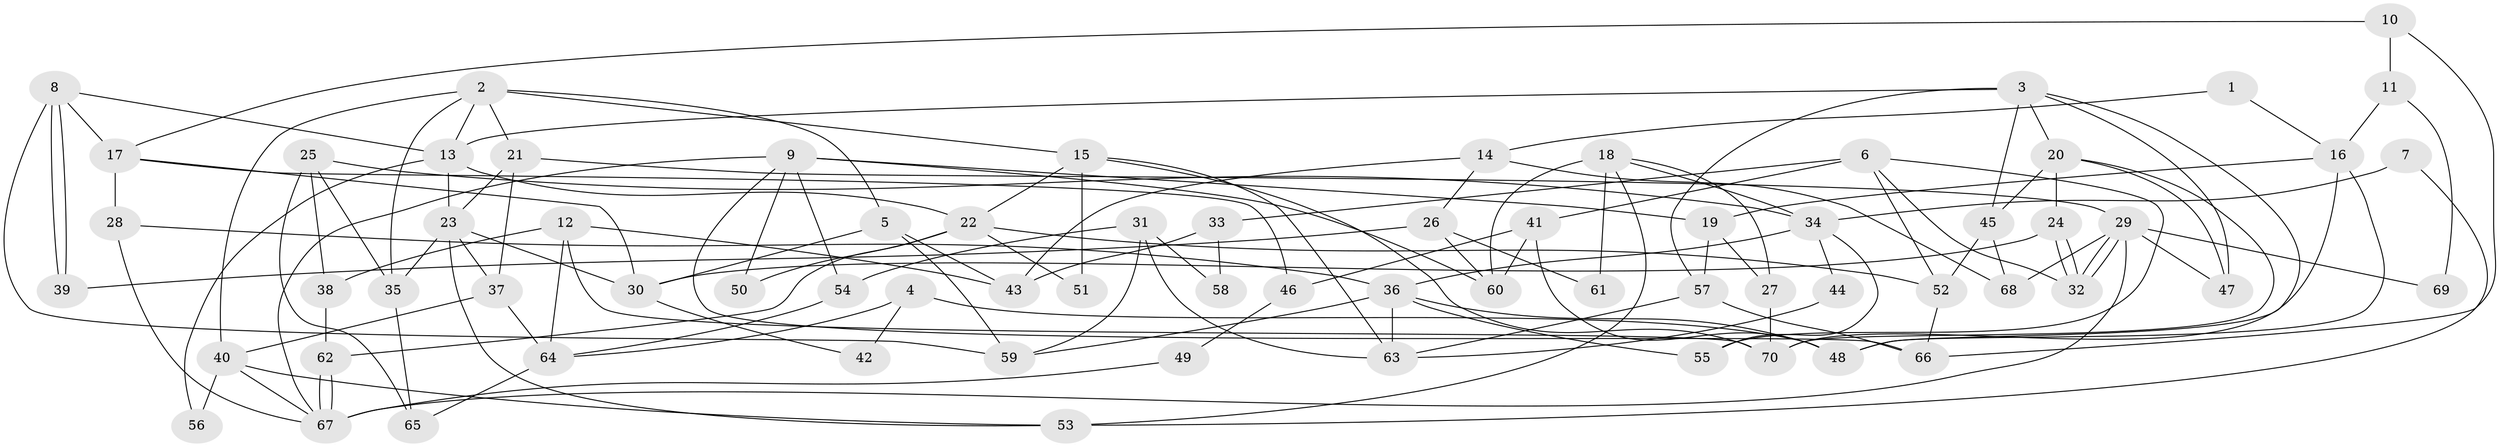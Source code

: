 // Generated by graph-tools (version 1.1) at 2025/51/03/09/25 04:51:00]
// undirected, 70 vertices, 140 edges
graph export_dot {
graph [start="1"]
  node [color=gray90,style=filled];
  1;
  2;
  3;
  4;
  5;
  6;
  7;
  8;
  9;
  10;
  11;
  12;
  13;
  14;
  15;
  16;
  17;
  18;
  19;
  20;
  21;
  22;
  23;
  24;
  25;
  26;
  27;
  28;
  29;
  30;
  31;
  32;
  33;
  34;
  35;
  36;
  37;
  38;
  39;
  40;
  41;
  42;
  43;
  44;
  45;
  46;
  47;
  48;
  49;
  50;
  51;
  52;
  53;
  54;
  55;
  56;
  57;
  58;
  59;
  60;
  61;
  62;
  63;
  64;
  65;
  66;
  67;
  68;
  69;
  70;
  1 -- 16;
  1 -- 14;
  2 -- 13;
  2 -- 40;
  2 -- 5;
  2 -- 15;
  2 -- 21;
  2 -- 35;
  3 -- 48;
  3 -- 47;
  3 -- 13;
  3 -- 20;
  3 -- 45;
  3 -- 57;
  4 -- 64;
  4 -- 48;
  4 -- 42;
  5 -- 30;
  5 -- 43;
  5 -- 59;
  6 -- 41;
  6 -- 32;
  6 -- 33;
  6 -- 52;
  6 -- 55;
  7 -- 53;
  7 -- 34;
  8 -- 39;
  8 -- 39;
  8 -- 13;
  8 -- 17;
  8 -- 59;
  9 -- 19;
  9 -- 66;
  9 -- 50;
  9 -- 54;
  9 -- 60;
  9 -- 67;
  10 -- 17;
  10 -- 66;
  10 -- 11;
  11 -- 16;
  11 -- 69;
  12 -- 70;
  12 -- 38;
  12 -- 43;
  12 -- 64;
  13 -- 23;
  13 -- 22;
  13 -- 56;
  14 -- 43;
  14 -- 68;
  14 -- 26;
  15 -- 63;
  15 -- 22;
  15 -- 51;
  15 -- 70;
  16 -- 70;
  16 -- 19;
  16 -- 48;
  17 -- 30;
  17 -- 28;
  17 -- 46;
  18 -- 34;
  18 -- 53;
  18 -- 27;
  18 -- 60;
  18 -- 61;
  19 -- 57;
  19 -- 27;
  20 -- 45;
  20 -- 24;
  20 -- 47;
  20 -- 70;
  21 -- 29;
  21 -- 23;
  21 -- 37;
  22 -- 50;
  22 -- 51;
  22 -- 52;
  22 -- 62;
  23 -- 37;
  23 -- 30;
  23 -- 35;
  23 -- 53;
  24 -- 32;
  24 -- 32;
  24 -- 30;
  25 -- 34;
  25 -- 35;
  25 -- 38;
  25 -- 65;
  26 -- 60;
  26 -- 39;
  26 -- 61;
  27 -- 70;
  28 -- 67;
  28 -- 36;
  29 -- 67;
  29 -- 32;
  29 -- 32;
  29 -- 47;
  29 -- 68;
  29 -- 69;
  30 -- 42;
  31 -- 54;
  31 -- 59;
  31 -- 58;
  31 -- 63;
  33 -- 43;
  33 -- 58;
  34 -- 55;
  34 -- 36;
  34 -- 44;
  35 -- 65;
  36 -- 59;
  36 -- 48;
  36 -- 55;
  36 -- 63;
  37 -- 64;
  37 -- 40;
  38 -- 62;
  40 -- 67;
  40 -- 53;
  40 -- 56;
  41 -- 60;
  41 -- 48;
  41 -- 46;
  44 -- 63;
  45 -- 52;
  45 -- 68;
  46 -- 49;
  49 -- 67;
  52 -- 66;
  54 -- 64;
  57 -- 63;
  57 -- 66;
  62 -- 67;
  62 -- 67;
  64 -- 65;
}
